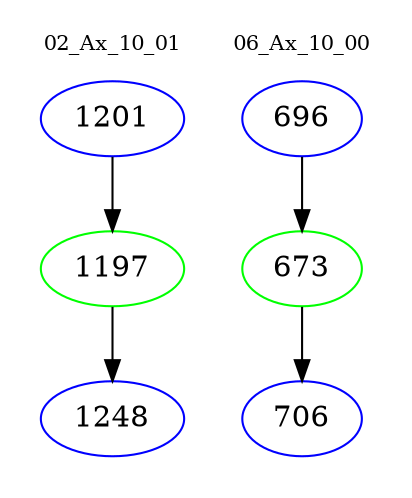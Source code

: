 digraph{
subgraph cluster_0 {
color = white
label = "02_Ax_10_01";
fontsize=10;
T0_1201 [label="1201", color="blue"]
T0_1201 -> T0_1197 [color="black"]
T0_1197 [label="1197", color="green"]
T0_1197 -> T0_1248 [color="black"]
T0_1248 [label="1248", color="blue"]
}
subgraph cluster_1 {
color = white
label = "06_Ax_10_00";
fontsize=10;
T1_696 [label="696", color="blue"]
T1_696 -> T1_673 [color="black"]
T1_673 [label="673", color="green"]
T1_673 -> T1_706 [color="black"]
T1_706 [label="706", color="blue"]
}
}
